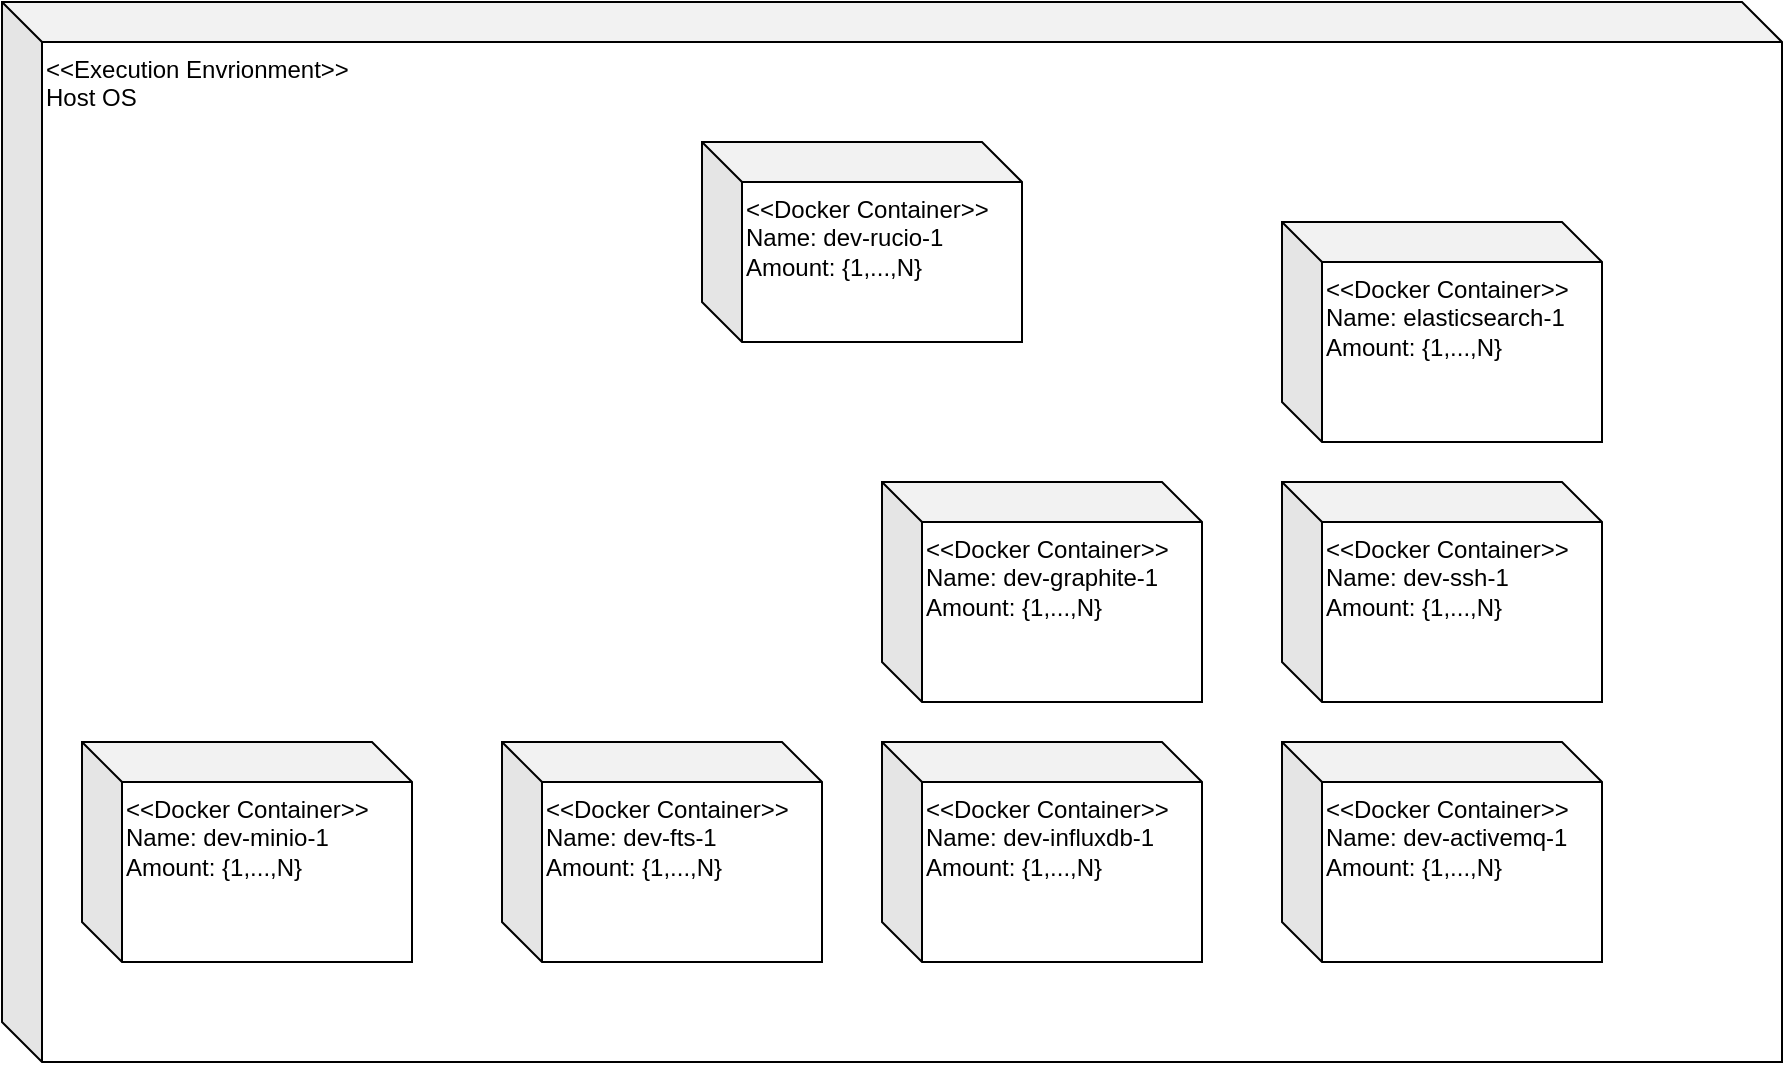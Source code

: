<mxfile version="28.0.7">
  <diagram name="Page-1" id="HeY2LeON4eZHRDTgvdxS">
    <mxGraphModel dx="1780" dy="686" grid="1" gridSize="10" guides="1" tooltips="1" connect="1" arrows="1" fold="1" page="1" pageScale="1" pageWidth="827" pageHeight="1169" math="0" shadow="0">
      <root>
        <mxCell id="0" />
        <mxCell id="1" parent="0" />
        <mxCell id="rzhcJyeLl6TSTbfqU0lv-5" value="&lt;span style=&quot;white-space: pre;&quot;&gt;&amp;lt;&amp;lt;&lt;/span&gt;Execution Envrionment&amp;gt;&amp;gt;&lt;div&gt;&lt;span style=&quot;white-space: pre;&quot;&gt;Host OS&lt;/span&gt;&lt;/div&gt;" style="shape=cube;whiteSpace=wrap;html=1;boundedLbl=1;backgroundOutline=1;darkOpacity=0.05;darkOpacity2=0.1;align=left;verticalAlign=top;" vertex="1" parent="1">
          <mxGeometry x="-40" y="20" width="890" height="530" as="geometry" />
        </mxCell>
        <mxCell id="rzhcJyeLl6TSTbfqU0lv-1" value="&lt;div&gt;&amp;lt;&amp;lt;Docker Container&amp;gt;&amp;gt;&lt;/div&gt;&lt;div&gt;Name: dev-rucio-1&lt;/div&gt;&lt;div&gt;Amount: {1,...,N}&lt;/div&gt;" style="shape=cube;whiteSpace=wrap;html=1;boundedLbl=1;backgroundOutline=1;darkOpacity=0.05;darkOpacity2=0.1;align=left;verticalAlign=top;" vertex="1" parent="1">
          <mxGeometry x="310" y="90" width="160" height="100" as="geometry" />
        </mxCell>
        <mxCell id="rzhcJyeLl6TSTbfqU0lv-3" value="&lt;div&gt;&lt;div&gt;&amp;lt;&amp;lt;Docker Container&amp;gt;&amp;gt;&lt;/div&gt;&lt;div&gt;Name: dev-minio-1&lt;/div&gt;&lt;div&gt;Amount: {1,...,N}&lt;/div&gt;&lt;/div&gt;" style="shape=cube;whiteSpace=wrap;html=1;boundedLbl=1;backgroundOutline=1;darkOpacity=0.05;darkOpacity2=0.1;align=left;verticalAlign=top;" vertex="1" parent="1">
          <mxGeometry y="390" width="165" height="110" as="geometry" />
        </mxCell>
        <mxCell id="rzhcJyeLl6TSTbfqU0lv-8" value="&lt;div&gt;&lt;div&gt;&amp;lt;&amp;lt;Docker Container&amp;gt;&amp;gt;&lt;/div&gt;&lt;div&gt;Name: dev-fts-1&lt;/div&gt;&lt;div&gt;Amount: {1,...,N}&lt;/div&gt;&lt;/div&gt;" style="shape=cube;whiteSpace=wrap;html=1;boundedLbl=1;backgroundOutline=1;darkOpacity=0.05;darkOpacity2=0.1;align=left;verticalAlign=top;" vertex="1" parent="1">
          <mxGeometry x="210" y="390" width="160" height="110" as="geometry" />
        </mxCell>
        <mxCell id="rzhcJyeLl6TSTbfqU0lv-9" value="&lt;div&gt;&lt;div&gt;&amp;lt;&amp;lt;Docker Container&amp;gt;&amp;gt;&lt;/div&gt;&lt;div&gt;Name: dev-influxdb-1&lt;/div&gt;&lt;div&gt;Amount: {1,...,N}&lt;/div&gt;&lt;/div&gt;" style="shape=cube;whiteSpace=wrap;html=1;boundedLbl=1;backgroundOutline=1;darkOpacity=0.05;darkOpacity2=0.1;align=left;verticalAlign=top;" vertex="1" parent="1">
          <mxGeometry x="400" y="390" width="160" height="110" as="geometry" />
        </mxCell>
        <mxCell id="rzhcJyeLl6TSTbfqU0lv-10" value="&lt;div&gt;&lt;div&gt;&amp;lt;&amp;lt;Docker Container&amp;gt;&amp;gt;&lt;/div&gt;&lt;div&gt;Name: dev-activemq-1&lt;/div&gt;&lt;div&gt;Amount: {1,...,N}&lt;/div&gt;&lt;/div&gt;" style="shape=cube;whiteSpace=wrap;html=1;boundedLbl=1;backgroundOutline=1;darkOpacity=0.05;darkOpacity2=0.1;align=left;verticalAlign=top;" vertex="1" parent="1">
          <mxGeometry x="600" y="390" width="160" height="110" as="geometry" />
        </mxCell>
        <mxCell id="rzhcJyeLl6TSTbfqU0lv-11" value="&lt;div&gt;&lt;div&gt;&amp;lt;&amp;lt;Docker Container&amp;gt;&amp;gt;&lt;/div&gt;&lt;div&gt;Name: dev-ssh-1&lt;/div&gt;&lt;div&gt;Amount: {1,...,N}&lt;/div&gt;&lt;/div&gt;" style="shape=cube;whiteSpace=wrap;html=1;boundedLbl=1;backgroundOutline=1;darkOpacity=0.05;darkOpacity2=0.1;align=left;verticalAlign=top;" vertex="1" parent="1">
          <mxGeometry x="600" y="260" width="160" height="110" as="geometry" />
        </mxCell>
        <mxCell id="rzhcJyeLl6TSTbfqU0lv-12" value="&lt;div&gt;&lt;div&gt;&amp;lt;&amp;lt;Docker Container&amp;gt;&amp;gt;&lt;/div&gt;&lt;div&gt;Name: elasticsearch-1&lt;/div&gt;&lt;div&gt;Amount: {1,...,N}&lt;/div&gt;&lt;/div&gt;" style="shape=cube;whiteSpace=wrap;html=1;boundedLbl=1;backgroundOutline=1;darkOpacity=0.05;darkOpacity2=0.1;align=left;verticalAlign=top;" vertex="1" parent="1">
          <mxGeometry x="600" y="130" width="160" height="110" as="geometry" />
        </mxCell>
        <mxCell id="rzhcJyeLl6TSTbfqU0lv-13" value="&lt;div&gt;&lt;div&gt;&amp;lt;&amp;lt;Docker Container&amp;gt;&amp;gt;&lt;/div&gt;&lt;div&gt;Name: dev-graphite-1&lt;/div&gt;&lt;div&gt;Amount: {1,...,N}&lt;/div&gt;&lt;/div&gt;" style="shape=cube;whiteSpace=wrap;html=1;boundedLbl=1;backgroundOutline=1;darkOpacity=0.05;darkOpacity2=0.1;align=left;verticalAlign=top;" vertex="1" parent="1">
          <mxGeometry x="400" y="260" width="160" height="110" as="geometry" />
        </mxCell>
      </root>
    </mxGraphModel>
  </diagram>
</mxfile>
